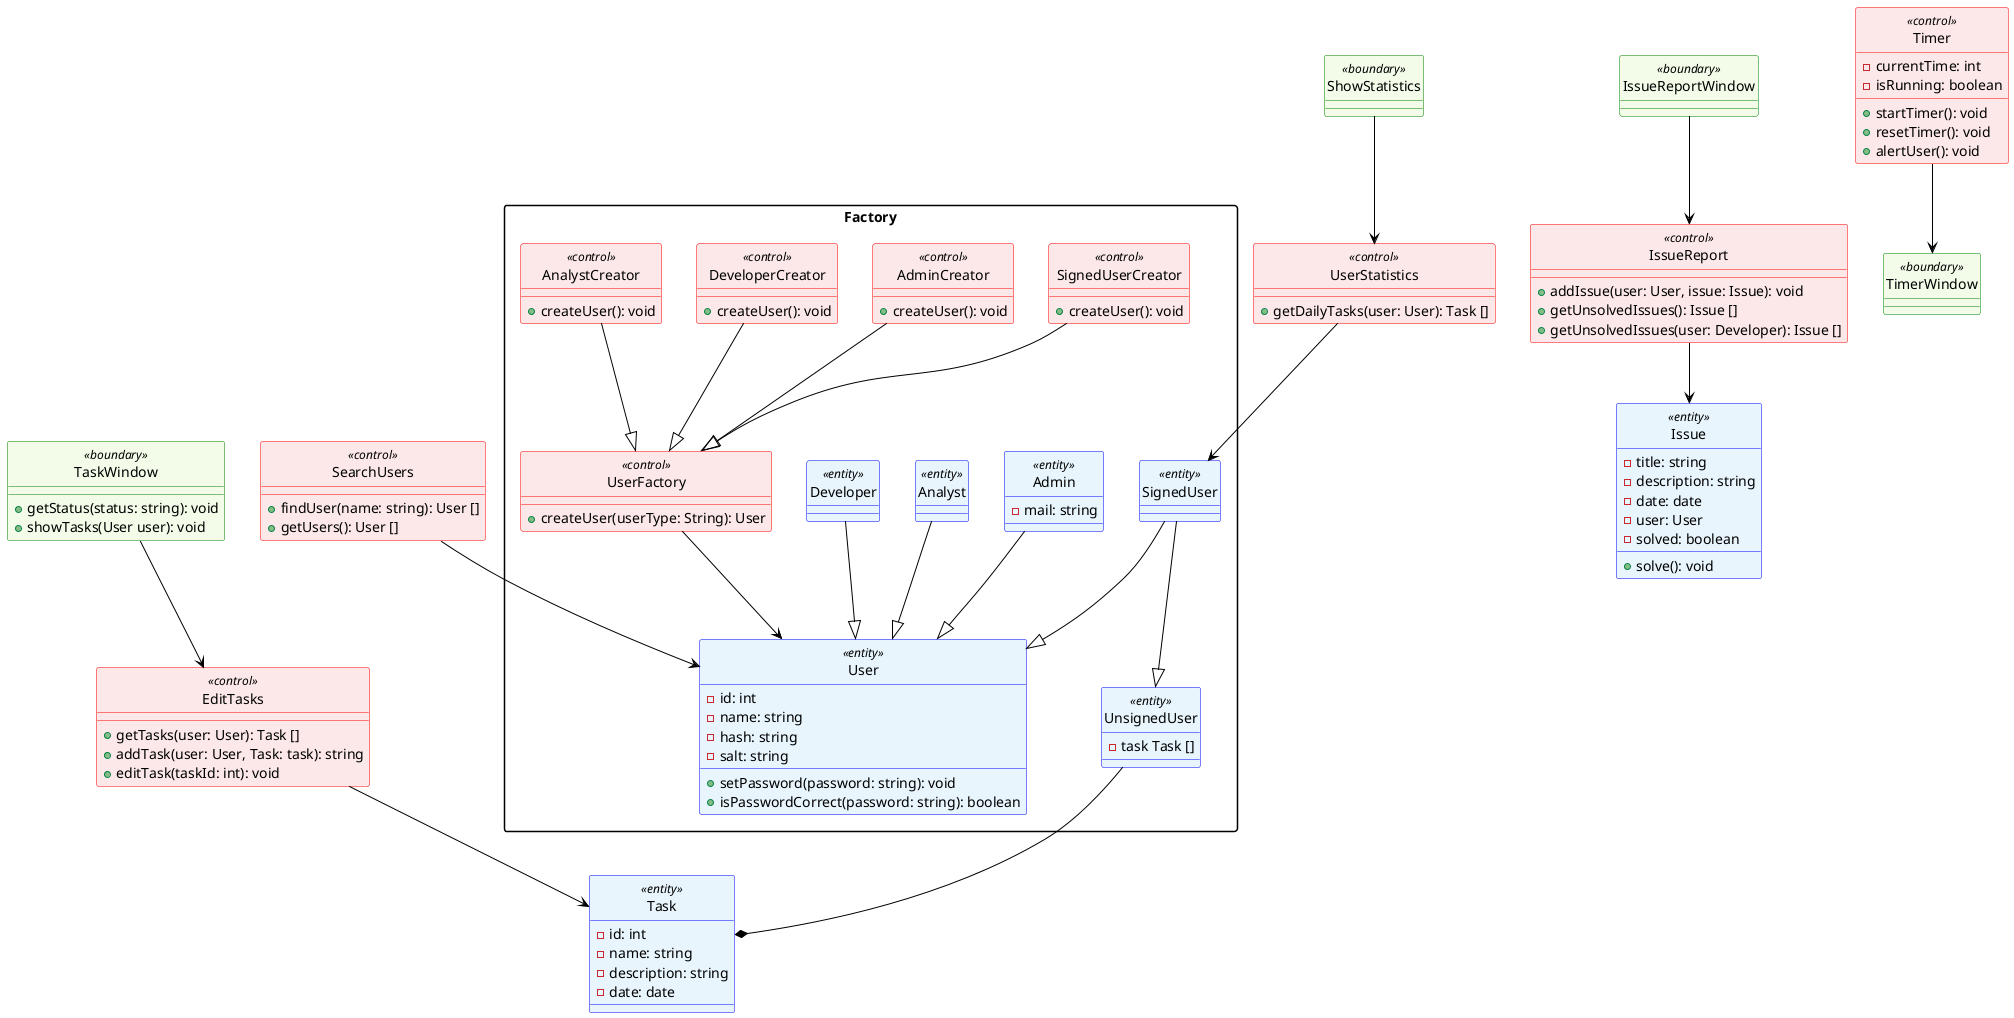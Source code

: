 @startuml Aplikacija produktivnosti in organizacije 
skinparam class {
  backgroundColor white
  borderColor #5FB8EC
  arrowColor black
}
skinparam class<<entity>> {
  backgroundColor #e8f5fc
  borderColor Blue
}
skinparam class<<control>> {
  backgroundColor #fce8e8
  borderColor Red
}
skinparam class<<boundary>> {
  backgroundColor #f2fce8
  borderColor Green
}

'skinparam shadowing false
skinparam defaultTextAlignment center
skinparam packageStyle rectangle
skinparam groupInheritance 2
hide circle
'hide members

'---------Razredi---------------------------
package Factory{
  Class User<<entity>> {
    -id: int
    -name: string
    -hash: string
    -salt: string 
    +setPassword(password: string): void
    +isPasswordCorrect(password: string): boolean
  }
  Class UserFactory<<control>>{
    +createUser(userType: String): User
  }
  Class SignedUser<<entity>>{

  }
  Class Admin<<entity>>{
    -mail: string
  }
  Class Analyst<<entity>>{

  }
  Class Developer<<entity>>{

  }
  Class UnsignedUser<<entity>> {
    -task Task []
  }
  Class SignedUserCreator<<control>>{
    +createUser(): void
  }
  Class AdminCreator<<control>>{
    +createUser(): void
  }
  Class DeveloperCreator<<control>>{
    +createUser(): void
  }
  Class AnalystCreator<<control>>{
    +createUser(): void
  }
}

Class UserStatistics<<control>>{
  +getDailyTasks(user: User): Task []
}
Class ShowStatistics<<boundary>>{

}
Class Task<<entity>>{
  -id: int
  -name: string
  -description: string
  -date: date
}
class EditTasks<<control>>{
  +getTasks(user: User): Task []
  +addTask(user: User, Task: task): string
  +editTask(taskId: int): void
}
class TaskWindow<<boundary>>{
  +getStatus(status: string): void
  +showTasks(User user): void
}
Class Issue<<entity>>{
  -title: string
  -description: string
  -date: date
  -user: User
  -solved: boolean
  +solve(): void
}
Class IssueReport<<control>>{
  +addIssue(user: User, issue: Issue): void
  +getUnsolvedIssues(): Issue []
  +getUnsolvedIssues(user: Developer): Issue []
}
Class IssueReportWindow<<boundary>>

Class SearchUsers<<control>>{
  +findUser(name: string): User []
  +getUsers(): User []
}

' obvestiUsera - ko čas poteče, naredi popup al whatever. (better name pls)
' also a rabmo dodatne atribute/funkcije za pavzo?
Class Timer<<control>>{
  -currentTime: int
  -isRunning: boolean
  +startTimer(): void
  +resetTimer(): void
  +alertUser(): void
}
Class TimerWindow<<boundary>>{
  
}


'------Povezave-----------------------
UnsignedUser --* Task
EditTasks --> Task
TaskWindow --> EditTasks
IssueReport --> Issue
IssueReportWindow --> IssueReport
SearchUsers --> User
Timer --> TimerWindow
SignedUser --|> User
SignedUser --|> UnsignedUser
Analyst --|> User
Admin --|> User
Developer --|> User
UserStatistics --> SignedUser
ShowStatistics --> UserStatistics
UserFactory --> User
SignedUserCreator --|> UserFactory
DeveloperCreator --|> UserFactory
AnalystCreator --|> UserFactory
AdminCreator --|> UserFactory
@enduml

' extra notes
' - a se bolj fokusiramo da je čim boljši diagram al da
'    bo vse na diagramu dejansko implementirano?
' - kako pokažeš google calendar lol
' loči Usera na frontend in backend z adapterjem
' načrtovalske vzorce se na koncu označi na diagramu
' POVEŽI ZASLONSKE MASKE SKUPAJ!
' logina ni treba dat noter.